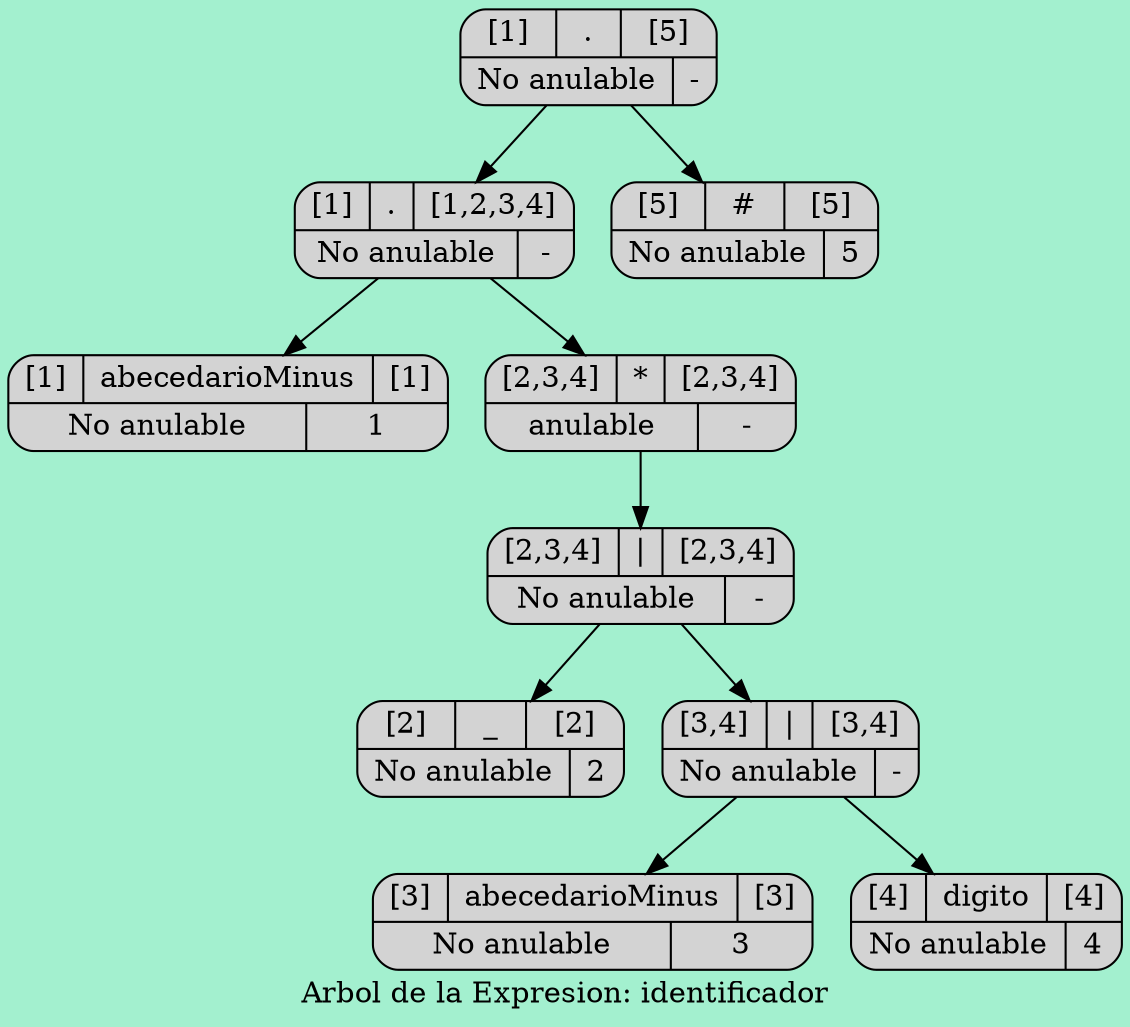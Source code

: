 digraph Arbol_Sintactico{
  bgcolor = "#A3F0CF"
node [shape=Mrecord style =filled];
label ="Arbol de la Expresion: identificador"node0[label="{{[1]|.|[5]}|{No anulable|-}}"];
node0 -> node00
node00[label="{{[1]|.|[1,2,3,4]}|{No anulable|-}}"];
node00 -> node000
node000[label="{{[1]|abecedarioMinus|[1]}|{No anulable|1}}"];
node00 -> node001
node001[label="{{[2,3,4]|*|[2,3,4]}|{anulable|-}}"];
node001 -> node0010
node0010[label="{{[2,3,4]|\||[2,3,4]}|{No anulable|-}}"];
node0010 -> node00100
node00100[label="{{[2]|_|[2]}|{No anulable|2}}"];
node0010 -> node00101
node00101[label="{{[3,4]|\||[3,4]}|{No anulable|-}}"];
node00101 -> node001010
node001010[label="{{[3]|abecedarioMinus|[3]}|{No anulable|3}}"];
node00101 -> node001011
node001011[label="{{[4]|digito|[4]}|{No anulable|4}}"];
node0 -> node01
node01[label="{{[5]|#|[5]}|{No anulable|5}}"];


}
